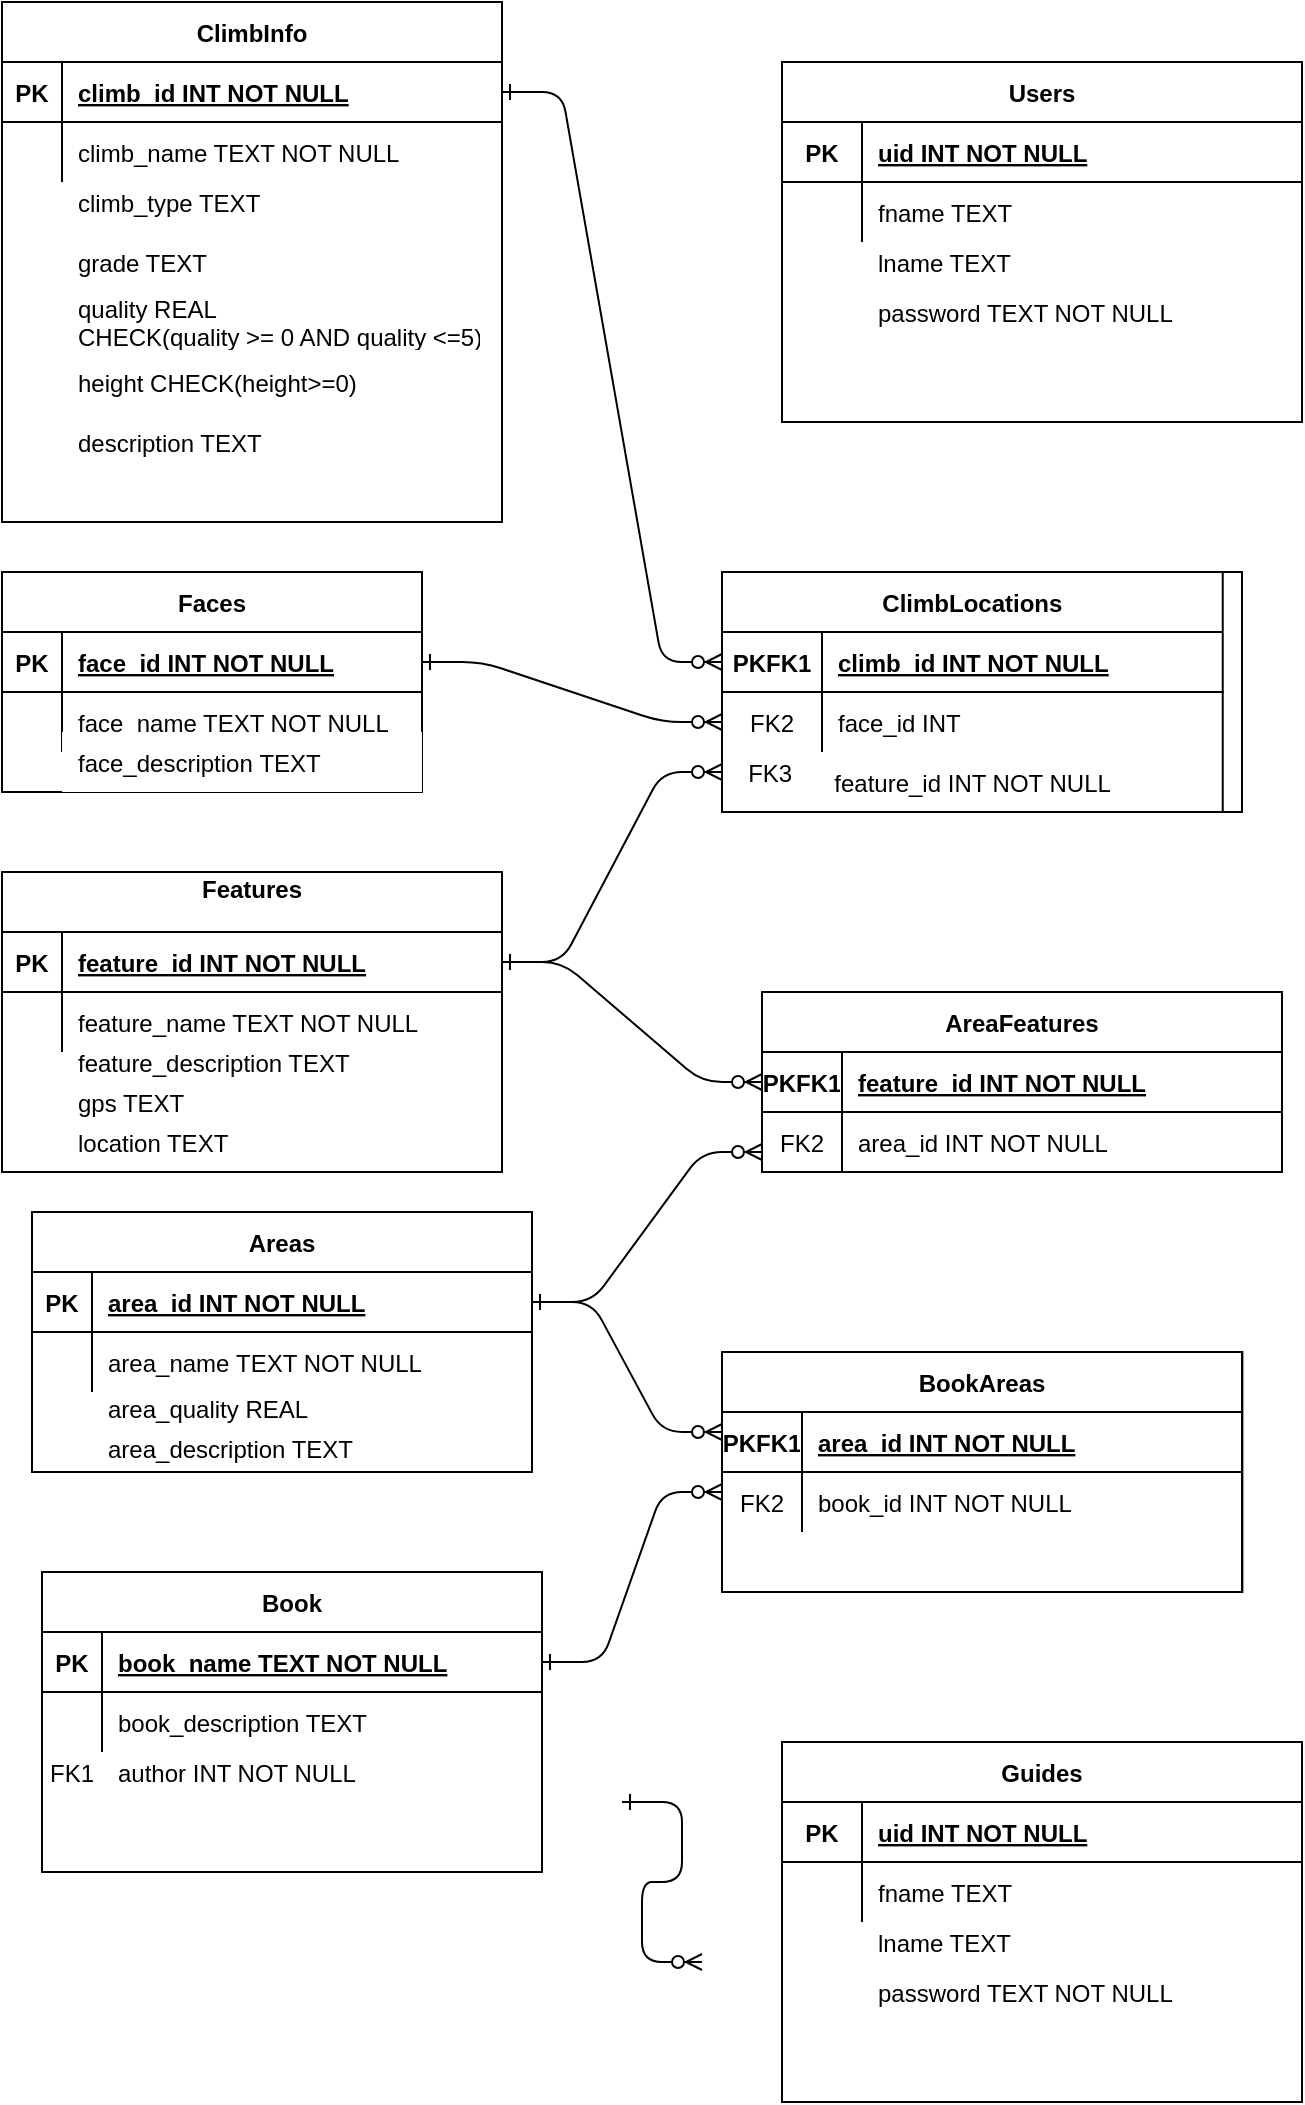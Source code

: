 <mxfile version="15.6.4" type="github">
  <diagram id="R2lEEEUBdFMjLlhIrx00" name="Page-1">
    <mxGraphModel dx="1662" dy="799" grid="1" gridSize="10" guides="1" tooltips="1" connect="1" arrows="1" fold="1" page="1" pageScale="1" pageWidth="850" pageHeight="1100" math="0" shadow="0" extFonts="Permanent Marker^https://fonts.googleapis.com/css?family=Permanent+Marker">
      <root>
        <mxCell id="0" />
        <mxCell id="1" parent="0" />
        <mxCell id="C-vyLk0tnHw3VtMMgP7b-1" value="" style="edgeStyle=entityRelationEdgeStyle;endArrow=ERzeroToMany;startArrow=ERone;endFill=1;startFill=0;strokeColor=default;labelBackgroundColor=default;fontColor=default;entryX=0;entryY=0.5;entryDx=0;entryDy=0;" parent="1" source="C-vyLk0tnHw3VtMMgP7b-24" target="Fk1rj7K9F4PNxC_N-SPY-49" edge="1">
          <mxGeometry width="100" height="100" relative="1" as="geometry">
            <mxPoint x="250" y="605" as="sourcePoint" />
            <mxPoint x="360" y="80" as="targetPoint" />
          </mxGeometry>
        </mxCell>
        <mxCell id="C-vyLk0tnHw3VtMMgP7b-23" value="ClimbInfo" style="shape=table;startSize=30;container=1;collapsible=1;childLayout=tableLayout;fixedRows=1;rowLines=0;fontStyle=1;align=center;resizeLast=1;fontColor=default;fillColor=default;strokeColor=default;labelBackgroundColor=default;" parent="1" vertex="1">
          <mxGeometry x="10" y="10" width="250" height="260" as="geometry" />
        </mxCell>
        <mxCell id="C-vyLk0tnHw3VtMMgP7b-24" value="" style="shape=partialRectangle;collapsible=0;dropTarget=0;pointerEvents=0;fillColor=none;points=[[0,0.5],[1,0.5]];portConstraint=eastwest;top=0;left=0;right=0;bottom=1;fontColor=default;strokeColor=default;labelBackgroundColor=default;" parent="C-vyLk0tnHw3VtMMgP7b-23" vertex="1">
          <mxGeometry y="30" width="250" height="30" as="geometry" />
        </mxCell>
        <mxCell id="C-vyLk0tnHw3VtMMgP7b-25" value="PK" style="shape=partialRectangle;overflow=hidden;connectable=0;fillColor=none;top=0;left=0;bottom=0;right=0;fontStyle=1;strokeColor=default;labelBackgroundColor=default;fontColor=default;" parent="C-vyLk0tnHw3VtMMgP7b-24" vertex="1">
          <mxGeometry width="30" height="30" as="geometry">
            <mxRectangle width="30" height="30" as="alternateBounds" />
          </mxGeometry>
        </mxCell>
        <mxCell id="C-vyLk0tnHw3VtMMgP7b-26" value="climb_id INT NOT NULL " style="shape=partialRectangle;overflow=hidden;connectable=0;fillColor=none;top=0;left=0;bottom=0;right=0;align=left;spacingLeft=6;fontStyle=5;fontColor=default;strokeColor=default;labelBackgroundColor=default;" parent="C-vyLk0tnHw3VtMMgP7b-24" vertex="1">
          <mxGeometry x="30" width="220" height="30" as="geometry">
            <mxRectangle width="220" height="30" as="alternateBounds" />
          </mxGeometry>
        </mxCell>
        <mxCell id="C-vyLk0tnHw3VtMMgP7b-27" value="" style="shape=partialRectangle;collapsible=0;dropTarget=0;pointerEvents=0;fillColor=none;points=[[0,0.5],[1,0.5]];portConstraint=eastwest;top=0;left=0;right=0;bottom=0;strokeColor=default;labelBackgroundColor=default;fontColor=default;" parent="C-vyLk0tnHw3VtMMgP7b-23" vertex="1">
          <mxGeometry y="60" width="250" height="30" as="geometry" />
        </mxCell>
        <mxCell id="C-vyLk0tnHw3VtMMgP7b-28" value="" style="shape=partialRectangle;overflow=hidden;connectable=0;fillColor=none;top=0;left=0;bottom=0;right=0;strokeColor=default;labelBackgroundColor=default;fontColor=default;" parent="C-vyLk0tnHw3VtMMgP7b-27" vertex="1">
          <mxGeometry width="30" height="30" as="geometry">
            <mxRectangle width="30" height="30" as="alternateBounds" />
          </mxGeometry>
        </mxCell>
        <mxCell id="C-vyLk0tnHw3VtMMgP7b-29" value="climb_name TEXT NOT NULL" style="shape=partialRectangle;overflow=hidden;connectable=0;fillColor=none;top=0;left=0;bottom=0;right=0;align=left;spacingLeft=6;fontColor=default;strokeColor=default;labelBackgroundColor=default;" parent="C-vyLk0tnHw3VtMMgP7b-27" vertex="1">
          <mxGeometry x="30" width="220" height="30" as="geometry">
            <mxRectangle width="220" height="30" as="alternateBounds" />
          </mxGeometry>
        </mxCell>
        <mxCell id="Fk1rj7K9F4PNxC_N-SPY-1" value="climb_type TEXT" style="shape=partialRectangle;overflow=hidden;connectable=0;fillColor=none;top=0;left=0;bottom=0;right=0;align=left;spacingLeft=6;fontColor=default;strokeColor=default;labelBackgroundColor=default;" vertex="1" parent="1">
          <mxGeometry x="40" y="95" width="220" height="30" as="geometry">
            <mxRectangle width="220" height="30" as="alternateBounds" />
          </mxGeometry>
        </mxCell>
        <mxCell id="Fk1rj7K9F4PNxC_N-SPY-2" value="grade TEXT" style="shape=partialRectangle;overflow=hidden;connectable=0;fillColor=none;top=0;left=0;bottom=0;right=0;align=left;spacingLeft=6;fontColor=default;strokeColor=default;labelBackgroundColor=default;" vertex="1" parent="1">
          <mxGeometry x="40" y="125" width="220" height="30" as="geometry">
            <mxRectangle width="220" height="30" as="alternateBounds" />
          </mxGeometry>
        </mxCell>
        <mxCell id="Fk1rj7K9F4PNxC_N-SPY-3" value="quality REAL &#xa;CHECK(quality &gt;= 0 AND quality &lt;=5)" style="shape=partialRectangle;overflow=hidden;connectable=0;fillColor=none;top=0;left=0;bottom=0;right=0;align=left;spacingLeft=6;fontColor=default;strokeColor=default;labelBackgroundColor=default;" vertex="1" parent="1">
          <mxGeometry x="40" y="155" width="210" height="30" as="geometry">
            <mxRectangle width="220" height="30" as="alternateBounds" />
          </mxGeometry>
        </mxCell>
        <mxCell id="Fk1rj7K9F4PNxC_N-SPY-4" value="height CHECK(height&gt;=0)" style="shape=partialRectangle;overflow=hidden;connectable=0;fillColor=none;top=0;left=0;bottom=0;right=0;align=left;spacingLeft=6;fontColor=default;strokeColor=default;labelBackgroundColor=default;" vertex="1" parent="1">
          <mxGeometry x="40" y="185" width="220" height="30" as="geometry">
            <mxRectangle width="220" height="30" as="alternateBounds" />
          </mxGeometry>
        </mxCell>
        <mxCell id="Fk1rj7K9F4PNxC_N-SPY-5" value="description TEXT" style="shape=partialRectangle;overflow=hidden;connectable=0;fillColor=none;top=0;left=0;bottom=0;right=0;align=left;spacingLeft=6;fontColor=default;strokeColor=default;labelBackgroundColor=default;" vertex="1" parent="1">
          <mxGeometry x="40" y="215" width="220" height="30" as="geometry">
            <mxRectangle width="220" height="30" as="alternateBounds" />
          </mxGeometry>
        </mxCell>
        <mxCell id="Fk1rj7K9F4PNxC_N-SPY-21" value="feature_description TEXT" style="shape=partialRectangle;overflow=hidden;connectable=0;fillColor=none;top=0;left=0;bottom=0;right=0;align=left;spacingLeft=6;fontStyle=0;fontColor=default;strokeColor=default;labelBackgroundColor=default;" vertex="1" parent="1">
          <mxGeometry x="40" y="525" width="210" height="30" as="geometry">
            <mxRectangle width="180" height="30" as="alternateBounds" />
          </mxGeometry>
        </mxCell>
        <mxCell id="Fk1rj7K9F4PNxC_N-SPY-34" value="Book" style="shape=table;startSize=30;container=1;collapsible=1;childLayout=tableLayout;fixedRows=1;rowLines=0;fontStyle=1;align=center;resizeLast=1;fontColor=default;fillColor=none;strokeColor=default;labelBackgroundColor=default;" vertex="1" parent="1">
          <mxGeometry x="30" y="795" width="250" height="150" as="geometry" />
        </mxCell>
        <mxCell id="Fk1rj7K9F4PNxC_N-SPY-35" value="" style="shape=partialRectangle;collapsible=0;dropTarget=0;pointerEvents=0;fillColor=none;points=[[0,0.5],[1,0.5]];portConstraint=eastwest;top=0;left=0;right=0;bottom=1;fontColor=default;strokeColor=default;labelBackgroundColor=default;" vertex="1" parent="Fk1rj7K9F4PNxC_N-SPY-34">
          <mxGeometry y="30" width="250" height="30" as="geometry" />
        </mxCell>
        <mxCell id="Fk1rj7K9F4PNxC_N-SPY-36" value="PK" style="shape=partialRectangle;overflow=hidden;connectable=0;fillColor=none;top=0;left=0;bottom=0;right=0;fontStyle=1;strokeColor=default;labelBackgroundColor=default;fontColor=default;" vertex="1" parent="Fk1rj7K9F4PNxC_N-SPY-35">
          <mxGeometry width="30" height="30" as="geometry">
            <mxRectangle width="30" height="30" as="alternateBounds" />
          </mxGeometry>
        </mxCell>
        <mxCell id="Fk1rj7K9F4PNxC_N-SPY-37" value="book_name TEXT NOT NULL " style="shape=partialRectangle;overflow=hidden;connectable=0;fillColor=none;top=0;left=0;bottom=0;right=0;align=left;spacingLeft=6;fontStyle=5;fontColor=default;strokeColor=default;labelBackgroundColor=default;" vertex="1" parent="Fk1rj7K9F4PNxC_N-SPY-35">
          <mxGeometry x="30" width="220" height="30" as="geometry">
            <mxRectangle width="220" height="30" as="alternateBounds" />
          </mxGeometry>
        </mxCell>
        <mxCell id="Fk1rj7K9F4PNxC_N-SPY-38" value="" style="shape=partialRectangle;collapsible=0;dropTarget=0;pointerEvents=0;fillColor=none;points=[[0,0.5],[1,0.5]];portConstraint=eastwest;top=0;left=0;right=0;bottom=0;strokeColor=default;labelBackgroundColor=default;fontColor=default;" vertex="1" parent="Fk1rj7K9F4PNxC_N-SPY-34">
          <mxGeometry y="60" width="250" height="30" as="geometry" />
        </mxCell>
        <mxCell id="Fk1rj7K9F4PNxC_N-SPY-39" value="" style="shape=partialRectangle;overflow=hidden;connectable=0;fillColor=none;top=0;left=0;bottom=0;right=0;strokeColor=default;labelBackgroundColor=default;fontColor=default;" vertex="1" parent="Fk1rj7K9F4PNxC_N-SPY-38">
          <mxGeometry width="30" height="30" as="geometry">
            <mxRectangle width="30" height="30" as="alternateBounds" />
          </mxGeometry>
        </mxCell>
        <mxCell id="Fk1rj7K9F4PNxC_N-SPY-40" value="book_description TEXT" style="shape=partialRectangle;overflow=hidden;connectable=0;fillColor=none;top=0;left=0;bottom=0;right=0;align=left;spacingLeft=6;fontColor=default;strokeColor=default;labelBackgroundColor=default;" vertex="1" parent="Fk1rj7K9F4PNxC_N-SPY-38">
          <mxGeometry x="30" width="220" height="30" as="geometry">
            <mxRectangle width="220" height="30" as="alternateBounds" />
          </mxGeometry>
        </mxCell>
        <mxCell id="Fk1rj7K9F4PNxC_N-SPY-41" value="" style="group;fontColor=default;strokeColor=default;labelBackgroundColor=default;" vertex="1" connectable="0" parent="1">
          <mxGeometry x="25" y="615" width="250" height="130" as="geometry" />
        </mxCell>
        <mxCell id="Fk1rj7K9F4PNxC_N-SPY-22" value="Areas" style="shape=table;startSize=30;container=1;collapsible=1;childLayout=tableLayout;fixedRows=1;rowLines=0;fontStyle=1;align=center;resizeLast=1;fontColor=default;fillColor=default;strokeColor=default;movable=1;resizable=1;rotatable=1;deletable=1;editable=1;connectable=1;labelBackgroundColor=default;" vertex="1" parent="Fk1rj7K9F4PNxC_N-SPY-41">
          <mxGeometry width="250" height="130" as="geometry" />
        </mxCell>
        <mxCell id="Fk1rj7K9F4PNxC_N-SPY-23" value="" style="shape=partialRectangle;collapsible=0;dropTarget=0;pointerEvents=0;fillColor=none;points=[[0,0.5],[1,0.5]];portConstraint=eastwest;top=0;left=0;right=0;bottom=1;fontColor=default;strokeColor=default;labelBackgroundColor=default;" vertex="1" parent="Fk1rj7K9F4PNxC_N-SPY-22">
          <mxGeometry y="30" width="250" height="30" as="geometry" />
        </mxCell>
        <mxCell id="Fk1rj7K9F4PNxC_N-SPY-24" value="PK" style="shape=partialRectangle;overflow=hidden;connectable=0;fillColor=none;top=0;left=0;bottom=0;right=0;fontStyle=1;strokeColor=default;labelBackgroundColor=default;fontColor=default;" vertex="1" parent="Fk1rj7K9F4PNxC_N-SPY-23">
          <mxGeometry width="30" height="30" as="geometry">
            <mxRectangle width="30" height="30" as="alternateBounds" />
          </mxGeometry>
        </mxCell>
        <mxCell id="Fk1rj7K9F4PNxC_N-SPY-25" value="area_id INT NOT NULL " style="shape=partialRectangle;overflow=hidden;connectable=0;fillColor=none;top=0;left=0;bottom=0;right=0;align=left;spacingLeft=6;fontStyle=5;fontColor=default;strokeColor=default;labelBackgroundColor=default;" vertex="1" parent="Fk1rj7K9F4PNxC_N-SPY-23">
          <mxGeometry x="30" width="220" height="30" as="geometry">
            <mxRectangle width="220" height="30" as="alternateBounds" />
          </mxGeometry>
        </mxCell>
        <mxCell id="Fk1rj7K9F4PNxC_N-SPY-26" value="" style="shape=partialRectangle;collapsible=0;dropTarget=0;pointerEvents=0;fillColor=none;points=[[0,0.5],[1,0.5]];portConstraint=eastwest;top=0;left=0;right=0;bottom=0;strokeColor=default;labelBackgroundColor=default;fontColor=default;" vertex="1" parent="Fk1rj7K9F4PNxC_N-SPY-22">
          <mxGeometry y="60" width="250" height="30" as="geometry" />
        </mxCell>
        <mxCell id="Fk1rj7K9F4PNxC_N-SPY-27" value="" style="shape=partialRectangle;overflow=hidden;connectable=0;fillColor=none;top=0;left=0;bottom=0;right=0;strokeColor=default;labelBackgroundColor=default;fontColor=default;" vertex="1" parent="Fk1rj7K9F4PNxC_N-SPY-26">
          <mxGeometry width="30" height="30" as="geometry">
            <mxRectangle width="30" height="30" as="alternateBounds" />
          </mxGeometry>
        </mxCell>
        <mxCell id="Fk1rj7K9F4PNxC_N-SPY-28" value="area_name TEXT NOT NULL" style="shape=partialRectangle;overflow=hidden;connectable=0;fillColor=none;top=0;left=0;bottom=0;right=0;align=left;spacingLeft=6;fontColor=default;strokeColor=default;labelBackgroundColor=default;" vertex="1" parent="Fk1rj7K9F4PNxC_N-SPY-26">
          <mxGeometry x="30" width="220" height="30" as="geometry">
            <mxRectangle width="220" height="30" as="alternateBounds" />
          </mxGeometry>
        </mxCell>
        <mxCell id="Fk1rj7K9F4PNxC_N-SPY-29" value="area_quality REAL&#xa;" style="shape=partialRectangle;overflow=hidden;connectable=1;fillColor=none;top=0;left=0;bottom=0;right=0;align=left;spacingLeft=6;fontColor=default;strokeColor=default;movable=1;resizable=1;rotatable=1;deletable=1;editable=1;labelBackgroundColor=default;" vertex="1" parent="Fk1rj7K9F4PNxC_N-SPY-41">
          <mxGeometry x="30" y="90" width="220" height="20" as="geometry">
            <mxRectangle width="220" height="30" as="alternateBounds" />
          </mxGeometry>
        </mxCell>
        <mxCell id="Fk1rj7K9F4PNxC_N-SPY-33" value="area_description TEXT&#xa;&#xa;" style="shape=partialRectangle;overflow=hidden;connectable=1;fillColor=none;top=0;left=0;bottom=0;right=0;align=left;spacingLeft=6;fontColor=default;strokeColor=default;movable=1;resizable=1;rotatable=1;deletable=1;editable=1;labelBackgroundColor=default;" vertex="1" parent="Fk1rj7K9F4PNxC_N-SPY-41">
          <mxGeometry x="30" y="110" width="220" height="20" as="geometry">
            <mxRectangle width="220" height="30" as="alternateBounds" />
          </mxGeometry>
        </mxCell>
        <mxCell id="Fk1rj7K9F4PNxC_N-SPY-42" value="" style="group;fontColor=default;strokeColor=default;labelBackgroundColor=default;" vertex="1" connectable="0" parent="1">
          <mxGeometry x="10" y="295" width="210" height="110" as="geometry" />
        </mxCell>
        <mxCell id="Fk1rj7K9F4PNxC_N-SPY-6" value="Faces" style="shape=table;startSize=30;container=1;collapsible=1;childLayout=tableLayout;fixedRows=1;rowLines=0;fontStyle=1;align=center;resizeLast=1;fontColor=default;fillColor=default;strokeColor=default;labelBackgroundColor=default;" vertex="1" parent="Fk1rj7K9F4PNxC_N-SPY-42">
          <mxGeometry width="210" height="110" as="geometry" />
        </mxCell>
        <mxCell id="Fk1rj7K9F4PNxC_N-SPY-7" value="" style="shape=partialRectangle;collapsible=0;dropTarget=0;pointerEvents=0;fillColor=none;points=[[0,0.5],[1,0.5]];portConstraint=eastwest;top=0;left=0;right=0;bottom=1;fontColor=default;strokeColor=default;labelBackgroundColor=default;" vertex="1" parent="Fk1rj7K9F4PNxC_N-SPY-6">
          <mxGeometry y="30" width="210" height="30" as="geometry" />
        </mxCell>
        <mxCell id="Fk1rj7K9F4PNxC_N-SPY-8" value="PK" style="shape=partialRectangle;overflow=hidden;connectable=0;fillColor=none;top=0;left=0;bottom=0;right=0;fontStyle=1;strokeColor=default;labelBackgroundColor=default;fontColor=default;" vertex="1" parent="Fk1rj7K9F4PNxC_N-SPY-7">
          <mxGeometry width="30" height="30" as="geometry">
            <mxRectangle width="30" height="30" as="alternateBounds" />
          </mxGeometry>
        </mxCell>
        <mxCell id="Fk1rj7K9F4PNxC_N-SPY-9" value="face_id INT NOT NULL " style="shape=partialRectangle;overflow=hidden;connectable=0;fillColor=none;top=0;left=0;bottom=0;right=0;align=left;spacingLeft=6;fontStyle=5;fontColor=default;strokeColor=default;labelBackgroundColor=default;" vertex="1" parent="Fk1rj7K9F4PNxC_N-SPY-7">
          <mxGeometry x="30" width="180" height="30" as="geometry">
            <mxRectangle width="180" height="30" as="alternateBounds" />
          </mxGeometry>
        </mxCell>
        <mxCell id="Fk1rj7K9F4PNxC_N-SPY-10" value="" style="shape=partialRectangle;collapsible=0;dropTarget=0;pointerEvents=0;fillColor=none;points=[[0,0.5],[1,0.5]];portConstraint=eastwest;top=0;left=0;right=0;bottom=0;strokeColor=default;labelBackgroundColor=default;fontColor=default;" vertex="1" parent="Fk1rj7K9F4PNxC_N-SPY-6">
          <mxGeometry y="60" width="210" height="30" as="geometry" />
        </mxCell>
        <mxCell id="Fk1rj7K9F4PNxC_N-SPY-11" value="" style="shape=partialRectangle;overflow=hidden;connectable=0;fillColor=none;top=0;left=0;bottom=0;right=0;strokeColor=default;labelBackgroundColor=default;fontColor=default;" vertex="1" parent="Fk1rj7K9F4PNxC_N-SPY-10">
          <mxGeometry width="30" height="30" as="geometry">
            <mxRectangle width="30" height="30" as="alternateBounds" />
          </mxGeometry>
        </mxCell>
        <mxCell id="Fk1rj7K9F4PNxC_N-SPY-12" value="face_name TEXT NOT NULL" style="shape=partialRectangle;overflow=hidden;connectable=0;fillColor=none;top=0;left=0;bottom=0;right=0;align=left;spacingLeft=6;fontColor=default;strokeColor=default;labelBackgroundColor=default;" vertex="1" parent="Fk1rj7K9F4PNxC_N-SPY-10">
          <mxGeometry x="30" width="180" height="30" as="geometry">
            <mxRectangle width="180" height="30" as="alternateBounds" />
          </mxGeometry>
        </mxCell>
        <mxCell id="Fk1rj7K9F4PNxC_N-SPY-13" value="face_description TEXT" style="shape=partialRectangle;overflow=hidden;connectable=0;fillColor=default;top=0;left=0;bottom=0;right=0;align=left;spacingLeft=6;fontColor=default;strokeColor=default;labelBackgroundColor=default;" vertex="1" parent="Fk1rj7K9F4PNxC_N-SPY-42">
          <mxGeometry x="30" y="80" width="180" height="30" as="geometry">
            <mxRectangle width="180" height="30" as="alternateBounds" />
          </mxGeometry>
        </mxCell>
        <mxCell id="Fk1rj7K9F4PNxC_N-SPY-43" value="" style="group;fontColor=default;strokeColor=default;labelBackgroundColor=default;" vertex="1" connectable="0" parent="1">
          <mxGeometry x="10" y="445" width="250" height="150" as="geometry" />
        </mxCell>
        <mxCell id="Fk1rj7K9F4PNxC_N-SPY-32" value="location TEXT" style="shape=partialRectangle;overflow=hidden;connectable=0;fillColor=none;top=0;left=0;bottom=0;right=0;align=left;spacingLeft=6;fontStyle=0;fontColor=default;strokeColor=default;labelBackgroundColor=default;" vertex="1" parent="Fk1rj7K9F4PNxC_N-SPY-43">
          <mxGeometry x="30" y="120" width="210" height="30" as="geometry">
            <mxRectangle width="180" height="30" as="alternateBounds" />
          </mxGeometry>
        </mxCell>
        <mxCell id="Fk1rj7K9F4PNxC_N-SPY-44" value="" style="group;strokeColor=default;labelBackgroundColor=default;fontColor=default;" vertex="1" connectable="0" parent="Fk1rj7K9F4PNxC_N-SPY-43">
          <mxGeometry width="250" height="150" as="geometry" />
        </mxCell>
        <mxCell id="Fk1rj7K9F4PNxC_N-SPY-14" value="Features&#xa;" style="shape=table;startSize=30;container=1;collapsible=1;childLayout=tableLayout;fixedRows=1;rowLines=0;fontStyle=1;align=center;resizeLast=1;fontColor=default;fillColor=default;strokeColor=default;labelBackgroundColor=default;" vertex="1" parent="Fk1rj7K9F4PNxC_N-SPY-44">
          <mxGeometry width="250" height="150" as="geometry" />
        </mxCell>
        <mxCell id="Fk1rj7K9F4PNxC_N-SPY-15" value="" style="shape=partialRectangle;collapsible=0;dropTarget=0;pointerEvents=0;fillColor=none;points=[[0,0.5],[1,0.5]];portConstraint=eastwest;top=0;left=0;right=0;bottom=1;fontColor=default;strokeColor=default;labelBackgroundColor=default;" vertex="1" parent="Fk1rj7K9F4PNxC_N-SPY-14">
          <mxGeometry y="30" width="250" height="30" as="geometry" />
        </mxCell>
        <mxCell id="Fk1rj7K9F4PNxC_N-SPY-16" value="PK" style="shape=partialRectangle;overflow=hidden;connectable=0;fillColor=none;top=0;left=0;bottom=0;right=0;fontStyle=1;strokeColor=default;labelBackgroundColor=default;fontColor=default;" vertex="1" parent="Fk1rj7K9F4PNxC_N-SPY-15">
          <mxGeometry width="30" height="30" as="geometry">
            <mxRectangle width="30" height="30" as="alternateBounds" />
          </mxGeometry>
        </mxCell>
        <mxCell id="Fk1rj7K9F4PNxC_N-SPY-17" value="feature_id INT NOT NULL " style="shape=partialRectangle;overflow=hidden;connectable=0;fillColor=none;top=0;left=0;bottom=0;right=0;align=left;spacingLeft=6;fontStyle=5;fontColor=default;strokeColor=default;labelBackgroundColor=default;" vertex="1" parent="Fk1rj7K9F4PNxC_N-SPY-15">
          <mxGeometry x="30" width="220" height="30" as="geometry">
            <mxRectangle width="220" height="30" as="alternateBounds" />
          </mxGeometry>
        </mxCell>
        <mxCell id="Fk1rj7K9F4PNxC_N-SPY-18" value="" style="shape=partialRectangle;collapsible=0;dropTarget=0;pointerEvents=0;fillColor=none;points=[[0,0.5],[1,0.5]];portConstraint=eastwest;top=0;left=0;right=0;bottom=0;strokeColor=default;labelBackgroundColor=default;fontColor=default;" vertex="1" parent="Fk1rj7K9F4PNxC_N-SPY-14">
          <mxGeometry y="60" width="250" height="30" as="geometry" />
        </mxCell>
        <mxCell id="Fk1rj7K9F4PNxC_N-SPY-19" value="" style="shape=partialRectangle;overflow=hidden;connectable=0;fillColor=none;top=0;left=0;bottom=0;right=0;strokeColor=default;labelBackgroundColor=default;fontColor=default;" vertex="1" parent="Fk1rj7K9F4PNxC_N-SPY-18">
          <mxGeometry width="30" height="30" as="geometry">
            <mxRectangle width="30" height="30" as="alternateBounds" />
          </mxGeometry>
        </mxCell>
        <mxCell id="Fk1rj7K9F4PNxC_N-SPY-20" value="feature_name TEXT NOT NULL" style="shape=partialRectangle;overflow=hidden;connectable=0;fillColor=none;top=0;left=0;bottom=0;right=0;align=left;spacingLeft=6;fontColor=default;strokeColor=default;labelBackgroundColor=default;" vertex="1" parent="Fk1rj7K9F4PNxC_N-SPY-18">
          <mxGeometry x="30" width="220" height="30" as="geometry">
            <mxRectangle width="220" height="30" as="alternateBounds" />
          </mxGeometry>
        </mxCell>
        <mxCell id="Fk1rj7K9F4PNxC_N-SPY-31" value="gps TEXT" style="shape=partialRectangle;overflow=hidden;connectable=0;fillColor=none;top=0;left=0;bottom=0;right=0;align=left;spacingLeft=6;fontStyle=0;fontColor=default;strokeColor=default;labelBackgroundColor=default;" vertex="1" parent="Fk1rj7K9F4PNxC_N-SPY-44">
          <mxGeometry x="30" y="100" width="210" height="30" as="geometry">
            <mxRectangle width="180" height="30" as="alternateBounds" />
          </mxGeometry>
        </mxCell>
        <mxCell id="Fk1rj7K9F4PNxC_N-SPY-67" value="" style="group;strokeColor=default;fontColor=default;labelBackgroundColor=default;" vertex="1" connectable="0" parent="1">
          <mxGeometry x="370" y="295" width="260" height="120" as="geometry" />
        </mxCell>
        <mxCell id="Fk1rj7K9F4PNxC_N-SPY-78" value="" style="group;strokeColor=default;labelBackgroundColor=default;fontColor=default;" vertex="1" connectable="0" parent="Fk1rj7K9F4PNxC_N-SPY-67">
          <mxGeometry width="260" height="120" as="geometry" />
        </mxCell>
        <mxCell id="Fk1rj7K9F4PNxC_N-SPY-48" value="ClimbLocations" style="shape=table;startSize=30;container=1;collapsible=1;childLayout=tableLayout;fixedRows=1;rowLines=0;fontStyle=1;align=center;resizeLast=1;fontColor=default;fillColor=default;strokeColor=default;labelBackgroundColor=default;" vertex="1" parent="Fk1rj7K9F4PNxC_N-SPY-78">
          <mxGeometry width="250.37" height="120" as="geometry" />
        </mxCell>
        <mxCell id="Fk1rj7K9F4PNxC_N-SPY-49" value="" style="shape=partialRectangle;collapsible=0;dropTarget=0;pointerEvents=0;fillColor=none;points=[[0,0.5],[1,0.5]];portConstraint=eastwest;top=0;left=0;right=0;bottom=1;fontColor=default;strokeColor=default;labelBackgroundColor=default;" vertex="1" parent="Fk1rj7K9F4PNxC_N-SPY-48">
          <mxGeometry y="30" width="250.37" height="30" as="geometry" />
        </mxCell>
        <mxCell id="Fk1rj7K9F4PNxC_N-SPY-50" value="PKFK1" style="shape=partialRectangle;overflow=hidden;connectable=0;fillColor=none;top=0;left=0;bottom=0;right=0;fontStyle=1;fontColor=default;strokeColor=default;labelBackgroundColor=default;" vertex="1" parent="Fk1rj7K9F4PNxC_N-SPY-49">
          <mxGeometry width="50" height="30" as="geometry">
            <mxRectangle width="50" height="30" as="alternateBounds" />
          </mxGeometry>
        </mxCell>
        <mxCell id="Fk1rj7K9F4PNxC_N-SPY-51" value="climb_id INT NOT NULL " style="shape=partialRectangle;overflow=hidden;connectable=0;fillColor=none;top=0;left=0;bottom=0;right=0;align=left;spacingLeft=6;fontStyle=5;fontColor=default;strokeColor=default;labelBackgroundColor=default;" vertex="1" parent="Fk1rj7K9F4PNxC_N-SPY-49">
          <mxGeometry x="50" width="200.37" height="30" as="geometry">
            <mxRectangle width="200.37" height="30" as="alternateBounds" />
          </mxGeometry>
        </mxCell>
        <mxCell id="Fk1rj7K9F4PNxC_N-SPY-52" value="" style="shape=partialRectangle;collapsible=0;dropTarget=0;pointerEvents=0;fillColor=none;points=[[0,0.5],[1,0.5]];portConstraint=eastwest;top=0;left=0;right=0;bottom=0;strokeColor=default;fontColor=default;labelBackgroundColor=default;" vertex="1" parent="Fk1rj7K9F4PNxC_N-SPY-48">
          <mxGeometry y="60" width="250.37" height="30" as="geometry" />
        </mxCell>
        <mxCell id="Fk1rj7K9F4PNxC_N-SPY-53" value="FK2" style="shape=partialRectangle;overflow=hidden;connectable=0;fillColor=none;top=0;left=0;bottom=0;right=0;fontColor=default;strokeColor=default;labelBackgroundColor=default;" vertex="1" parent="Fk1rj7K9F4PNxC_N-SPY-52">
          <mxGeometry width="50" height="30" as="geometry">
            <mxRectangle width="50" height="30" as="alternateBounds" />
          </mxGeometry>
        </mxCell>
        <mxCell id="Fk1rj7K9F4PNxC_N-SPY-54" value="face_id INT" style="shape=partialRectangle;overflow=hidden;connectable=0;fillColor=none;top=0;left=0;bottom=0;right=0;align=left;spacingLeft=6;fontColor=default;strokeColor=default;labelBackgroundColor=default;" vertex="1" parent="Fk1rj7K9F4PNxC_N-SPY-52">
          <mxGeometry x="50" width="200.37" height="30" as="geometry">
            <mxRectangle width="200.37" height="30" as="alternateBounds" />
          </mxGeometry>
        </mxCell>
        <mxCell id="Fk1rj7K9F4PNxC_N-SPY-57" value="FK3" style="shape=partialRectangle;overflow=hidden;connectable=0;fillColor=none;top=0;left=0;bottom=0;right=0;fontColor=default;strokeColor=default;labelBackgroundColor=default;" vertex="1" parent="Fk1rj7K9F4PNxC_N-SPY-78">
          <mxGeometry x="9.63" y="85" width="28.889" height="30" as="geometry">
            <mxRectangle width="30" height="30" as="alternateBounds" />
          </mxGeometry>
        </mxCell>
        <mxCell id="Fk1rj7K9F4PNxC_N-SPY-55" value="feature_id INT NOT NULL" style="shape=partialRectangle;overflow=hidden;connectable=0;fillColor=none;top=0;left=0;bottom=0;right=0;align=left;spacingLeft=6;fontColor=default;strokeColor=default;labelBackgroundColor=default;" vertex="1" parent="Fk1rj7K9F4PNxC_N-SPY-78">
          <mxGeometry x="48.148" y="90" width="211.852" height="30" as="geometry">
            <mxRectangle width="220" height="30" as="alternateBounds" />
          </mxGeometry>
        </mxCell>
        <mxCell id="Fk1rj7K9F4PNxC_N-SPY-69" value="" style="group;strokeColor=default;fontColor=default;labelBackgroundColor=default;" vertex="1" connectable="0" parent="1">
          <mxGeometry x="390" y="505" width="260" height="90" as="geometry" />
        </mxCell>
        <mxCell id="Fk1rj7K9F4PNxC_N-SPY-70" value="AreaFeatures" style="shape=table;startSize=30;container=1;collapsible=1;childLayout=tableLayout;fixedRows=1;rowLines=0;fontStyle=1;align=center;resizeLast=1;fontColor=default;fillColor=default;strokeColor=default;labelBackgroundColor=default;" vertex="1" parent="Fk1rj7K9F4PNxC_N-SPY-69">
          <mxGeometry width="260" height="90" as="geometry" />
        </mxCell>
        <mxCell id="Fk1rj7K9F4PNxC_N-SPY-71" value="" style="shape=partialRectangle;collapsible=0;dropTarget=0;pointerEvents=0;fillColor=none;points=[[0,0.5],[1,0.5]];portConstraint=eastwest;top=0;left=0;right=0;bottom=1;fontColor=default;strokeColor=default;labelBackgroundColor=default;" vertex="1" parent="Fk1rj7K9F4PNxC_N-SPY-70">
          <mxGeometry y="30" width="260" height="30" as="geometry" />
        </mxCell>
        <mxCell id="Fk1rj7K9F4PNxC_N-SPY-72" value="PKFK1" style="shape=partialRectangle;overflow=hidden;connectable=0;fillColor=none;top=0;left=0;bottom=0;right=0;fontStyle=1;fontColor=default;strokeColor=default;labelBackgroundColor=default;" vertex="1" parent="Fk1rj7K9F4PNxC_N-SPY-71">
          <mxGeometry width="40" height="30" as="geometry">
            <mxRectangle width="40" height="30" as="alternateBounds" />
          </mxGeometry>
        </mxCell>
        <mxCell id="Fk1rj7K9F4PNxC_N-SPY-73" value="feature_id INT NOT NULL " style="shape=partialRectangle;overflow=hidden;connectable=0;fillColor=none;top=0;left=0;bottom=0;right=0;align=left;spacingLeft=6;fontStyle=5;fontColor=default;strokeColor=default;labelBackgroundColor=default;" vertex="1" parent="Fk1rj7K9F4PNxC_N-SPY-71">
          <mxGeometry x="40" width="220" height="30" as="geometry">
            <mxRectangle width="220" height="30" as="alternateBounds" />
          </mxGeometry>
        </mxCell>
        <mxCell id="Fk1rj7K9F4PNxC_N-SPY-74" value="" style="shape=partialRectangle;collapsible=0;dropTarget=0;pointerEvents=0;fillColor=none;points=[[0,0.5],[1,0.5]];portConstraint=eastwest;top=0;left=0;right=0;bottom=0;strokeColor=default;fontColor=default;labelBackgroundColor=default;" vertex="1" parent="Fk1rj7K9F4PNxC_N-SPY-70">
          <mxGeometry y="60" width="260" height="30" as="geometry" />
        </mxCell>
        <mxCell id="Fk1rj7K9F4PNxC_N-SPY-75" value="FK2" style="shape=partialRectangle;overflow=hidden;connectable=0;fillColor=none;top=0;left=0;bottom=0;right=0;fontColor=default;strokeColor=default;labelBackgroundColor=default;" vertex="1" parent="Fk1rj7K9F4PNxC_N-SPY-74">
          <mxGeometry width="40" height="30" as="geometry">
            <mxRectangle width="40" height="30" as="alternateBounds" />
          </mxGeometry>
        </mxCell>
        <mxCell id="Fk1rj7K9F4PNxC_N-SPY-76" value="area_id INT NOT NULL" style="shape=partialRectangle;overflow=hidden;connectable=0;fillColor=none;top=0;left=0;bottom=0;right=0;align=left;spacingLeft=6;fontColor=default;strokeColor=default;labelBackgroundColor=default;" vertex="1" parent="Fk1rj7K9F4PNxC_N-SPY-74">
          <mxGeometry x="40" width="220" height="30" as="geometry">
            <mxRectangle width="220" height="30" as="alternateBounds" />
          </mxGeometry>
        </mxCell>
        <mxCell id="Fk1rj7K9F4PNxC_N-SPY-77" value="" style="shape=partialRectangle;overflow=hidden;connectable=0;fillColor=none;top=0;left=0;bottom=0;right=0;align=left;spacingLeft=6;fontColor=default;strokeColor=default;labelBackgroundColor=default;" vertex="1" parent="Fk1rj7K9F4PNxC_N-SPY-69">
          <mxGeometry x="40" y="67.5" width="220" height="22.5" as="geometry">
            <mxRectangle width="220" height="30" as="alternateBounds" />
          </mxGeometry>
        </mxCell>
        <mxCell id="Fk1rj7K9F4PNxC_N-SPY-79" value="" style="edgeStyle=entityRelationEdgeStyle;endArrow=ERzeroToMany;startArrow=ERone;endFill=1;startFill=0;strokeColor=default;labelBackgroundColor=default;fontColor=default;exitX=1;exitY=0.5;exitDx=0;exitDy=0;entryX=0;entryY=0.5;entryDx=0;entryDy=0;" edge="1" parent="1" source="Fk1rj7K9F4PNxC_N-SPY-7" target="Fk1rj7K9F4PNxC_N-SPY-52">
          <mxGeometry width="100" height="100" relative="1" as="geometry">
            <mxPoint x="260" y="82.5" as="sourcePoint" />
            <mxPoint x="360" y="107.5" as="targetPoint" />
          </mxGeometry>
        </mxCell>
        <mxCell id="Fk1rj7K9F4PNxC_N-SPY-80" value="" style="edgeStyle=entityRelationEdgeStyle;endArrow=ERzeroToMany;startArrow=ERone;endFill=1;startFill=0;strokeColor=default;labelBackgroundColor=default;fontColor=default;exitX=1;exitY=0.5;exitDx=0;exitDy=0;" edge="1" parent="1" source="Fk1rj7K9F4PNxC_N-SPY-15">
          <mxGeometry width="100" height="100" relative="1" as="geometry">
            <mxPoint x="230" y="367.5" as="sourcePoint" />
            <mxPoint x="370" y="395" as="targetPoint" />
          </mxGeometry>
        </mxCell>
        <mxCell id="Fk1rj7K9F4PNxC_N-SPY-91" value="" style="group;strokeColor=default;fontColor=default;labelBackgroundColor=default;" vertex="1" connectable="0" parent="1">
          <mxGeometry x="370" y="685" width="260.19" height="120" as="geometry" />
        </mxCell>
        <mxCell id="Fk1rj7K9F4PNxC_N-SPY-92" value="BookAreas" style="shape=table;startSize=30;container=1;collapsible=1;childLayout=tableLayout;fixedRows=1;rowLines=0;fontStyle=1;align=center;resizeLast=1;fontColor=default;fillColor=default;strokeColor=default;labelBackgroundColor=default;" vertex="1" parent="Fk1rj7K9F4PNxC_N-SPY-91">
          <mxGeometry width="260" height="120" as="geometry" />
        </mxCell>
        <mxCell id="Fk1rj7K9F4PNxC_N-SPY-93" value="" style="shape=partialRectangle;collapsible=0;dropTarget=0;pointerEvents=0;fillColor=none;points=[[0,0.5],[1,0.5]];portConstraint=eastwest;top=0;left=0;right=0;bottom=1;fontColor=default;strokeColor=default;labelBackgroundColor=default;" vertex="1" parent="Fk1rj7K9F4PNxC_N-SPY-92">
          <mxGeometry y="30" width="260" height="30" as="geometry" />
        </mxCell>
        <mxCell id="Fk1rj7K9F4PNxC_N-SPY-94" value="PKFK1" style="shape=partialRectangle;overflow=hidden;connectable=0;fillColor=none;top=0;left=0;bottom=0;right=0;fontStyle=1;fontColor=default;strokeColor=default;labelBackgroundColor=default;" vertex="1" parent="Fk1rj7K9F4PNxC_N-SPY-93">
          <mxGeometry width="40" height="30" as="geometry">
            <mxRectangle width="40" height="30" as="alternateBounds" />
          </mxGeometry>
        </mxCell>
        <mxCell id="Fk1rj7K9F4PNxC_N-SPY-95" value="area_id INT NOT NULL " style="shape=partialRectangle;overflow=hidden;connectable=0;fillColor=none;top=0;left=0;bottom=0;right=0;align=left;spacingLeft=6;fontStyle=5;fontColor=default;strokeColor=default;labelBackgroundColor=default;" vertex="1" parent="Fk1rj7K9F4PNxC_N-SPY-93">
          <mxGeometry x="40" width="220" height="30" as="geometry">
            <mxRectangle width="220" height="30" as="alternateBounds" />
          </mxGeometry>
        </mxCell>
        <mxCell id="Fk1rj7K9F4PNxC_N-SPY-96" value="" style="shape=partialRectangle;collapsible=0;dropTarget=0;pointerEvents=0;fillColor=none;points=[[0,0.5],[1,0.5]];portConstraint=eastwest;top=0;left=0;right=0;bottom=0;strokeColor=default;fontColor=default;labelBackgroundColor=default;" vertex="1" parent="Fk1rj7K9F4PNxC_N-SPY-92">
          <mxGeometry y="60" width="260" height="30" as="geometry" />
        </mxCell>
        <mxCell id="Fk1rj7K9F4PNxC_N-SPY-97" value="FK2" style="shape=partialRectangle;overflow=hidden;connectable=0;fillColor=none;top=0;left=0;bottom=0;right=0;fontColor=default;strokeColor=default;labelBackgroundColor=default;" vertex="1" parent="Fk1rj7K9F4PNxC_N-SPY-96">
          <mxGeometry width="40" height="30" as="geometry">
            <mxRectangle width="40" height="30" as="alternateBounds" />
          </mxGeometry>
        </mxCell>
        <mxCell id="Fk1rj7K9F4PNxC_N-SPY-98" value="book_id INT NOT NULL" style="shape=partialRectangle;overflow=hidden;connectable=0;fillColor=none;top=0;left=0;bottom=0;right=0;align=left;spacingLeft=6;fontColor=default;strokeColor=default;labelBackgroundColor=default;" vertex="1" parent="Fk1rj7K9F4PNxC_N-SPY-96">
          <mxGeometry x="40" width="220" height="30" as="geometry">
            <mxRectangle width="220" height="30" as="alternateBounds" />
          </mxGeometry>
        </mxCell>
        <mxCell id="Fk1rj7K9F4PNxC_N-SPY-102" value="" style="edgeStyle=entityRelationEdgeStyle;endArrow=ERzeroToMany;startArrow=ERone;endFill=1;startFill=0;strokeColor=default;labelBackgroundColor=default;fontColor=default;exitX=1;exitY=0.5;exitDx=0;exitDy=0;entryX=0;entryY=0.5;entryDx=0;entryDy=0;" edge="1" parent="1" source="Fk1rj7K9F4PNxC_N-SPY-15" target="Fk1rj7K9F4PNxC_N-SPY-71">
          <mxGeometry width="100" height="100" relative="1" as="geometry">
            <mxPoint x="275" y="640" as="sourcePoint" />
            <mxPoint x="385" y="545" as="targetPoint" />
          </mxGeometry>
        </mxCell>
        <mxCell id="Fk1rj7K9F4PNxC_N-SPY-103" value="" style="edgeStyle=entityRelationEdgeStyle;endArrow=ERzeroToMany;startArrow=ERone;endFill=1;startFill=0;strokeColor=default;labelBackgroundColor=default;fontColor=default;exitX=1;exitY=0.5;exitDx=0;exitDy=0;" edge="1" parent="1" source="Fk1rj7K9F4PNxC_N-SPY-23">
          <mxGeometry width="100" height="100" relative="1" as="geometry">
            <mxPoint x="280" y="680" as="sourcePoint" />
            <mxPoint x="390" y="585" as="targetPoint" />
          </mxGeometry>
        </mxCell>
        <mxCell id="Fk1rj7K9F4PNxC_N-SPY-104" value="" style="edgeStyle=entityRelationEdgeStyle;endArrow=ERzeroToMany;startArrow=ERone;endFill=1;startFill=0;strokeColor=default;labelBackgroundColor=default;fontColor=default;exitX=1;exitY=0.5;exitDx=0;exitDy=0;" edge="1" parent="1" source="Fk1rj7K9F4PNxC_N-SPY-23">
          <mxGeometry width="100" height="100" relative="1" as="geometry">
            <mxPoint x="280" y="665" as="sourcePoint" />
            <mxPoint x="370" y="725" as="targetPoint" />
          </mxGeometry>
        </mxCell>
        <mxCell id="Fk1rj7K9F4PNxC_N-SPY-105" value="" style="edgeStyle=entityRelationEdgeStyle;endArrow=ERzeroToMany;startArrow=ERone;endFill=1;startFill=0;strokeColor=default;labelBackgroundColor=default;fontColor=default;exitX=1;exitY=0.5;exitDx=0;exitDy=0;" edge="1" parent="1" source="Fk1rj7K9F4PNxC_N-SPY-35">
          <mxGeometry width="100" height="100" relative="1" as="geometry">
            <mxPoint x="260" y="850" as="sourcePoint" />
            <mxPoint x="370" y="755" as="targetPoint" />
          </mxGeometry>
        </mxCell>
        <mxCell id="Fk1rj7K9F4PNxC_N-SPY-107" value="Users" style="shape=table;startSize=30;container=1;collapsible=1;childLayout=tableLayout;fixedRows=1;rowLines=0;fontStyle=1;align=center;resizeLast=1;fontColor=default;fillColor=default;strokeColor=default;labelBackgroundColor=default;" vertex="1" parent="1">
          <mxGeometry x="400" y="40" width="260" height="180" as="geometry" />
        </mxCell>
        <mxCell id="Fk1rj7K9F4PNxC_N-SPY-108" value="" style="shape=partialRectangle;collapsible=0;dropTarget=0;pointerEvents=0;fillColor=none;points=[[0,0.5],[1,0.5]];portConstraint=eastwest;top=0;left=0;right=0;bottom=1;fontColor=default;strokeColor=default;labelBackgroundColor=default;" vertex="1" parent="Fk1rj7K9F4PNxC_N-SPY-107">
          <mxGeometry y="30" width="260" height="30" as="geometry" />
        </mxCell>
        <mxCell id="Fk1rj7K9F4PNxC_N-SPY-109" value="PK" style="shape=partialRectangle;overflow=hidden;connectable=0;fillColor=none;top=0;left=0;bottom=0;right=0;fontStyle=1;fontColor=default;strokeColor=default;labelBackgroundColor=default;" vertex="1" parent="Fk1rj7K9F4PNxC_N-SPY-108">
          <mxGeometry width="40" height="30" as="geometry">
            <mxRectangle width="40" height="30" as="alternateBounds" />
          </mxGeometry>
        </mxCell>
        <mxCell id="Fk1rj7K9F4PNxC_N-SPY-110" value="uid INT NOT NULL " style="shape=partialRectangle;overflow=hidden;connectable=0;fillColor=none;top=0;left=0;bottom=0;right=0;align=left;spacingLeft=6;fontStyle=5;fontColor=default;strokeColor=default;labelBackgroundColor=default;" vertex="1" parent="Fk1rj7K9F4PNxC_N-SPY-108">
          <mxGeometry x="40" width="220" height="30" as="geometry">
            <mxRectangle width="220" height="30" as="alternateBounds" />
          </mxGeometry>
        </mxCell>
        <mxCell id="Fk1rj7K9F4PNxC_N-SPY-111" value="" style="shape=partialRectangle;collapsible=0;dropTarget=0;pointerEvents=0;fillColor=none;points=[[0,0.5],[1,0.5]];portConstraint=eastwest;top=0;left=0;right=0;bottom=0;strokeColor=default;fontColor=default;labelBackgroundColor=default;" vertex="1" parent="Fk1rj7K9F4PNxC_N-SPY-107">
          <mxGeometry y="60" width="260" height="30" as="geometry" />
        </mxCell>
        <mxCell id="Fk1rj7K9F4PNxC_N-SPY-112" value="" style="shape=partialRectangle;overflow=hidden;connectable=0;fillColor=none;top=0;left=0;bottom=0;right=0;fontColor=default;strokeColor=default;labelBackgroundColor=default;" vertex="1" parent="Fk1rj7K9F4PNxC_N-SPY-111">
          <mxGeometry width="40" height="30" as="geometry">
            <mxRectangle width="40" height="30" as="alternateBounds" />
          </mxGeometry>
        </mxCell>
        <mxCell id="Fk1rj7K9F4PNxC_N-SPY-113" value="fname TEXT" style="shape=partialRectangle;overflow=hidden;connectable=0;fillColor=none;top=0;left=0;bottom=0;right=0;align=left;spacingLeft=6;fontColor=default;strokeColor=default;labelBackgroundColor=default;" vertex="1" parent="Fk1rj7K9F4PNxC_N-SPY-111">
          <mxGeometry x="40" width="220" height="30" as="geometry">
            <mxRectangle width="220" height="30" as="alternateBounds" />
          </mxGeometry>
        </mxCell>
        <mxCell id="Fk1rj7K9F4PNxC_N-SPY-124" value="lname TEXT" style="shape=partialRectangle;overflow=hidden;connectable=0;fillColor=none;top=0;left=0;bottom=0;right=0;align=left;spacingLeft=6;fontColor=default;strokeColor=default;labelBackgroundColor=default;" vertex="1" parent="1">
          <mxGeometry x="440" y="125" width="220" height="30" as="geometry">
            <mxRectangle width="220" height="30" as="alternateBounds" />
          </mxGeometry>
        </mxCell>
        <mxCell id="Fk1rj7K9F4PNxC_N-SPY-125" value="password TEXT NOT NULL" style="shape=partialRectangle;overflow=hidden;connectable=0;fillColor=none;top=0;left=0;bottom=0;right=0;align=left;spacingLeft=6;fontColor=default;strokeColor=default;labelBackgroundColor=default;" vertex="1" parent="1">
          <mxGeometry x="440" y="150" width="220" height="30" as="geometry">
            <mxRectangle width="220" height="30" as="alternateBounds" />
          </mxGeometry>
        </mxCell>
        <mxCell id="Fk1rj7K9F4PNxC_N-SPY-126" value="Guides" style="shape=table;startSize=30;container=1;collapsible=1;childLayout=tableLayout;fixedRows=1;rowLines=0;fontStyle=1;align=center;resizeLast=1;fontColor=default;fillColor=default;strokeColor=default;labelBackgroundColor=default;" vertex="1" parent="1">
          <mxGeometry x="400" y="880" width="260" height="180" as="geometry" />
        </mxCell>
        <mxCell id="Fk1rj7K9F4PNxC_N-SPY-127" value="" style="shape=partialRectangle;collapsible=0;dropTarget=0;pointerEvents=0;fillColor=none;points=[[0,0.5],[1,0.5]];portConstraint=eastwest;top=0;left=0;right=0;bottom=1;fontColor=default;strokeColor=default;labelBackgroundColor=default;" vertex="1" parent="Fk1rj7K9F4PNxC_N-SPY-126">
          <mxGeometry y="30" width="260" height="30" as="geometry" />
        </mxCell>
        <mxCell id="Fk1rj7K9F4PNxC_N-SPY-128" value="PK" style="shape=partialRectangle;overflow=hidden;connectable=0;fillColor=none;top=0;left=0;bottom=0;right=0;fontStyle=1;fontColor=default;strokeColor=default;labelBackgroundColor=default;" vertex="1" parent="Fk1rj7K9F4PNxC_N-SPY-127">
          <mxGeometry width="40" height="30" as="geometry">
            <mxRectangle width="40" height="30" as="alternateBounds" />
          </mxGeometry>
        </mxCell>
        <mxCell id="Fk1rj7K9F4PNxC_N-SPY-129" value="uid INT NOT NULL " style="shape=partialRectangle;overflow=hidden;connectable=0;fillColor=none;top=0;left=0;bottom=0;right=0;align=left;spacingLeft=6;fontStyle=5;fontColor=default;strokeColor=default;labelBackgroundColor=default;" vertex="1" parent="Fk1rj7K9F4PNxC_N-SPY-127">
          <mxGeometry x="40" width="220" height="30" as="geometry">
            <mxRectangle width="220" height="30" as="alternateBounds" />
          </mxGeometry>
        </mxCell>
        <mxCell id="Fk1rj7K9F4PNxC_N-SPY-130" value="" style="shape=partialRectangle;collapsible=0;dropTarget=0;pointerEvents=0;fillColor=none;points=[[0,0.5],[1,0.5]];portConstraint=eastwest;top=0;left=0;right=0;bottom=0;strokeColor=default;fontColor=default;labelBackgroundColor=default;" vertex="1" parent="Fk1rj7K9F4PNxC_N-SPY-126">
          <mxGeometry y="60" width="260" height="30" as="geometry" />
        </mxCell>
        <mxCell id="Fk1rj7K9F4PNxC_N-SPY-131" value="" style="shape=partialRectangle;overflow=hidden;connectable=0;fillColor=none;top=0;left=0;bottom=0;right=0;fontColor=default;strokeColor=default;labelBackgroundColor=default;" vertex="1" parent="Fk1rj7K9F4PNxC_N-SPY-130">
          <mxGeometry width="40" height="30" as="geometry">
            <mxRectangle width="40" height="30" as="alternateBounds" />
          </mxGeometry>
        </mxCell>
        <mxCell id="Fk1rj7K9F4PNxC_N-SPY-132" value="fname TEXT" style="shape=partialRectangle;overflow=hidden;connectable=0;fillColor=none;top=0;left=0;bottom=0;right=0;align=left;spacingLeft=6;fontColor=default;strokeColor=default;labelBackgroundColor=default;" vertex="1" parent="Fk1rj7K9F4PNxC_N-SPY-130">
          <mxGeometry x="40" width="220" height="30" as="geometry">
            <mxRectangle width="220" height="30" as="alternateBounds" />
          </mxGeometry>
        </mxCell>
        <mxCell id="Fk1rj7K9F4PNxC_N-SPY-133" value="lname TEXT" style="shape=partialRectangle;overflow=hidden;connectable=0;fillColor=none;top=0;left=0;bottom=0;right=0;align=left;spacingLeft=6;fontColor=default;strokeColor=default;labelBackgroundColor=default;" vertex="1" parent="1">
          <mxGeometry x="440" y="965" width="220" height="30" as="geometry">
            <mxRectangle width="220" height="30" as="alternateBounds" />
          </mxGeometry>
        </mxCell>
        <mxCell id="Fk1rj7K9F4PNxC_N-SPY-134" value="password TEXT NOT NULL" style="shape=partialRectangle;overflow=hidden;connectable=0;fillColor=none;top=0;left=0;bottom=0;right=0;align=left;spacingLeft=6;fontColor=default;strokeColor=default;labelBackgroundColor=default;" vertex="1" parent="1">
          <mxGeometry x="440" y="990" width="220" height="30" as="geometry">
            <mxRectangle width="220" height="30" as="alternateBounds" />
          </mxGeometry>
        </mxCell>
        <mxCell id="Fk1rj7K9F4PNxC_N-SPY-138" value="" style="endArrow=ERzeroToMany;startArrow=ERone;endFill=1;startFill=0;strokeColor=default;labelBackgroundColor=default;fontColor=default;edgeStyle=entityRelationEdgeStyle;" edge="1" parent="1">
          <mxGeometry width="100" height="100" relative="1" as="geometry">
            <mxPoint x="320" y="910" as="sourcePoint" />
            <mxPoint x="360" y="990" as="targetPoint" />
          </mxGeometry>
        </mxCell>
        <mxCell id="Fk1rj7K9F4PNxC_N-SPY-136" value="author INT NOT NULL" style="shape=partialRectangle;overflow=hidden;connectable=0;fillColor=none;top=0;left=0;bottom=0;right=0;align=left;spacingLeft=6;fontColor=default;strokeColor=default;labelBackgroundColor=default;" vertex="1" parent="1">
          <mxGeometry x="60" y="880" width="220" height="30" as="geometry">
            <mxRectangle width="220" height="30" as="alternateBounds" />
          </mxGeometry>
        </mxCell>
        <mxCell id="Fk1rj7K9F4PNxC_N-SPY-139" value="FK1" style="shape=partialRectangle;overflow=hidden;connectable=0;fillColor=none;top=0;left=0;bottom=0;right=0;strokeColor=default;labelBackgroundColor=default;fontColor=default;" vertex="1" parent="1">
          <mxGeometry x="30" y="880" width="30" height="30" as="geometry">
            <mxRectangle width="30" height="30" as="alternateBounds" />
          </mxGeometry>
        </mxCell>
      </root>
    </mxGraphModel>
  </diagram>
</mxfile>
